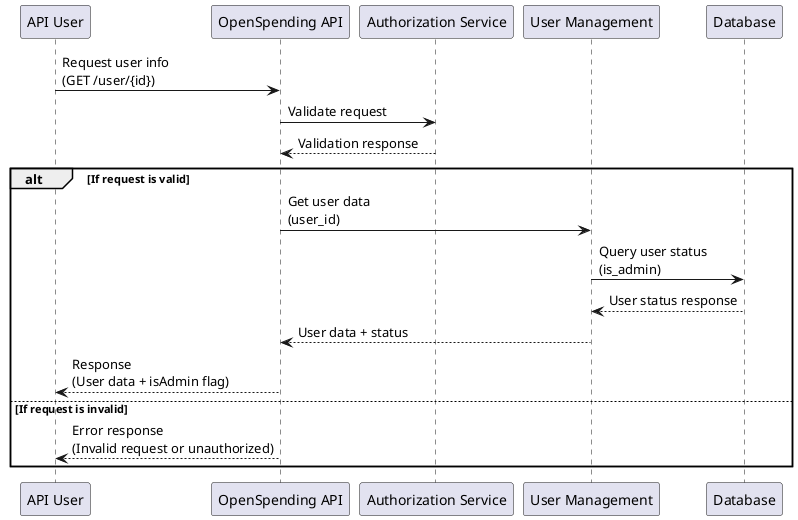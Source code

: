 @startuml
participant "API User" as User
participant "OpenSpending API" as API
participant "Authorization Service" as Auth
participant "User Management" as UserManager
participant "Database" as DB

User -> API: Request user info\n(GET /user/{id})
API -> Auth: Validate request
Auth --> API: Validation response

alt If request is valid
    API -> UserManager: Get user data\n(user_id)
    UserManager -> DB: Query user status\n(is_admin)
    DB --> UserManager: User status response
    UserManager --> API: User data + status
    API --> User: Response\n(User data + isAdmin flag)
else If request is invalid
    API --> User: Error response\n(Invalid request or unauthorized)
end
@enduml